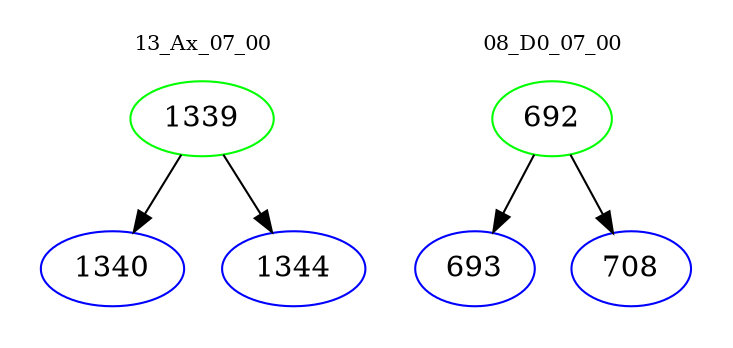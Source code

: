 digraph{
subgraph cluster_0 {
color = white
label = "13_Ax_07_00";
fontsize=10;
T0_1339 [label="1339", color="green"]
T0_1339 -> T0_1340 [color="black"]
T0_1340 [label="1340", color="blue"]
T0_1339 -> T0_1344 [color="black"]
T0_1344 [label="1344", color="blue"]
}
subgraph cluster_1 {
color = white
label = "08_D0_07_00";
fontsize=10;
T1_692 [label="692", color="green"]
T1_692 -> T1_693 [color="black"]
T1_693 [label="693", color="blue"]
T1_692 -> T1_708 [color="black"]
T1_708 [label="708", color="blue"]
}
}
